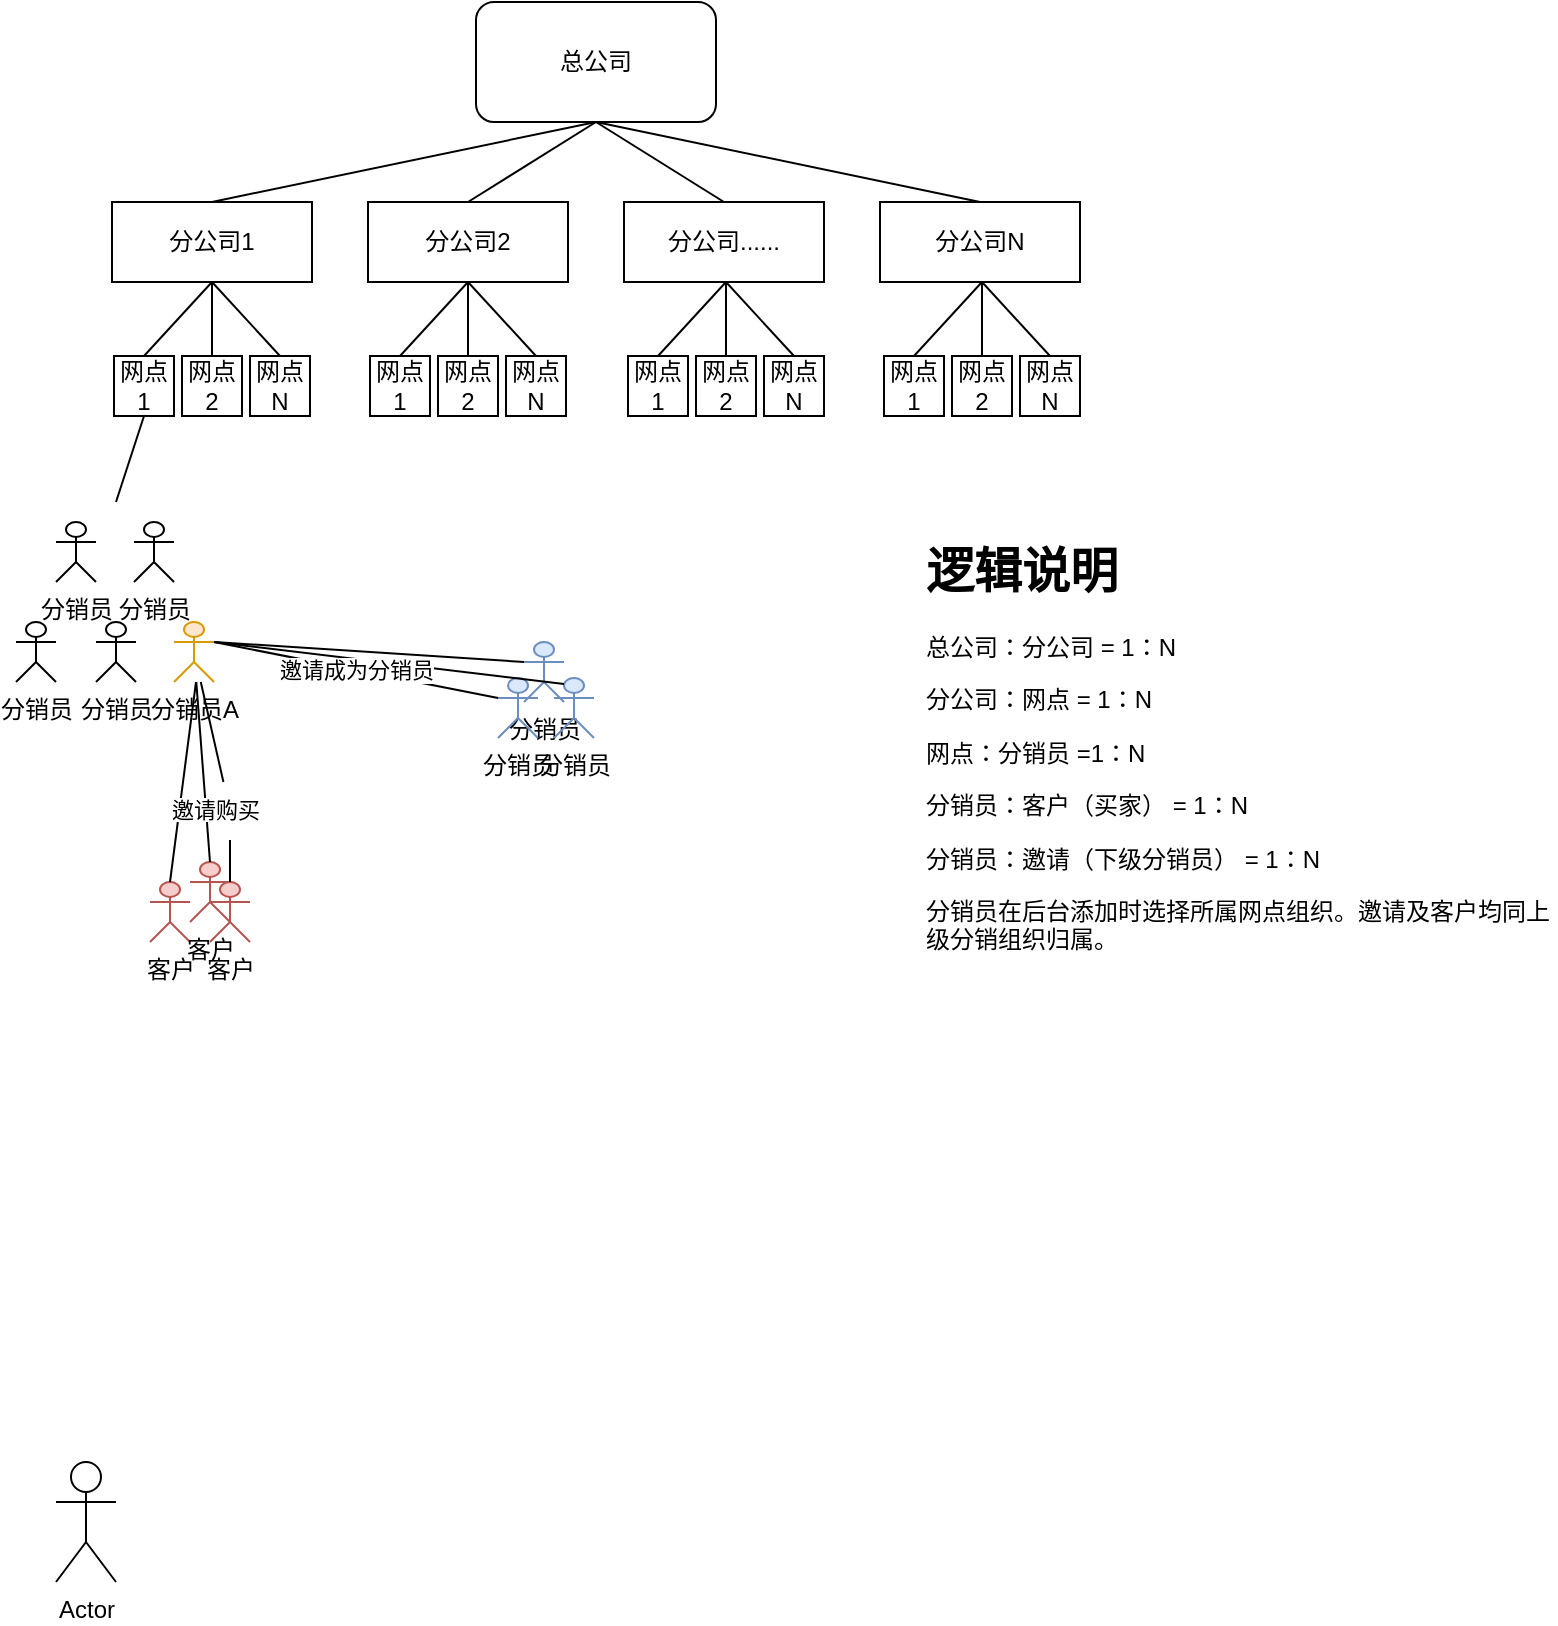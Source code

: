 <mxfile version="20.5.3" type="github"><diagram id="pkYBkeVVrSvAyAmOSQ26" name="第 1 页"><mxGraphModel dx="1136" dy="768" grid="1" gridSize="10" guides="1" tooltips="1" connect="1" arrows="1" fold="1" page="1" pageScale="1" pageWidth="827" pageHeight="1169" math="0" shadow="0"><root><mxCell id="0"/><mxCell id="1" parent="0"/><mxCell id="jdp--2hlGeFdd8YDKLfQ-1" value="总公司" style="rounded=1;whiteSpace=wrap;html=1;" vertex="1" parent="1"><mxGeometry x="260" y="60" width="120" height="60" as="geometry"/></mxCell><mxCell id="jdp--2hlGeFdd8YDKLfQ-2" value="分公司1" style="rounded=0;whiteSpace=wrap;html=1;" vertex="1" parent="1"><mxGeometry x="78" y="160" width="100" height="40" as="geometry"/></mxCell><mxCell id="jdp--2hlGeFdd8YDKLfQ-3" value="分公司2" style="rounded=0;whiteSpace=wrap;html=1;" vertex="1" parent="1"><mxGeometry x="206" y="160" width="100" height="40" as="geometry"/></mxCell><mxCell id="jdp--2hlGeFdd8YDKLfQ-4" value="分公司......" style="rounded=0;whiteSpace=wrap;html=1;" vertex="1" parent="1"><mxGeometry x="334" y="160" width="100" height="40" as="geometry"/></mxCell><mxCell id="jdp--2hlGeFdd8YDKLfQ-5" value="分公司N" style="rounded=0;whiteSpace=wrap;html=1;" vertex="1" parent="1"><mxGeometry x="462" y="160" width="100" height="40" as="geometry"/></mxCell><mxCell id="jdp--2hlGeFdd8YDKLfQ-9" value="网点1" style="rounded=0;whiteSpace=wrap;html=1;" vertex="1" parent="1"><mxGeometry x="79" y="237" width="30" height="30" as="geometry"/></mxCell><mxCell id="jdp--2hlGeFdd8YDKLfQ-10" value="网点2" style="rounded=0;whiteSpace=wrap;html=1;" vertex="1" parent="1"><mxGeometry x="113" y="237" width="30" height="30" as="geometry"/></mxCell><mxCell id="jdp--2hlGeFdd8YDKLfQ-11" value="网点N" style="rounded=0;whiteSpace=wrap;html=1;" vertex="1" parent="1"><mxGeometry x="147" y="237" width="30" height="30" as="geometry"/></mxCell><mxCell id="jdp--2hlGeFdd8YDKLfQ-13" value="" style="endArrow=none;html=1;rounded=0;exitX=0.5;exitY=0;exitDx=0;exitDy=0;entryX=0.5;entryY=1;entryDx=0;entryDy=0;" edge="1" parent="1" source="jdp--2hlGeFdd8YDKLfQ-2" target="jdp--2hlGeFdd8YDKLfQ-1"><mxGeometry width="50" height="50" relative="1" as="geometry"><mxPoint x="160" y="170" as="sourcePoint"/><mxPoint x="210" y="120" as="targetPoint"/></mxGeometry></mxCell><mxCell id="jdp--2hlGeFdd8YDKLfQ-14" value="" style="endArrow=none;html=1;rounded=0;exitX=0.5;exitY=0;exitDx=0;exitDy=0;entryX=0.5;entryY=1;entryDx=0;entryDy=0;" edge="1" parent="1" source="jdp--2hlGeFdd8YDKLfQ-3" target="jdp--2hlGeFdd8YDKLfQ-1"><mxGeometry width="50" height="50" relative="1" as="geometry"><mxPoint x="138" y="170" as="sourcePoint"/><mxPoint x="330" y="130" as="targetPoint"/></mxGeometry></mxCell><mxCell id="jdp--2hlGeFdd8YDKLfQ-15" value="" style="endArrow=none;html=1;rounded=0;exitX=0.5;exitY=0;exitDx=0;exitDy=0;entryX=0.5;entryY=1;entryDx=0;entryDy=0;" edge="1" parent="1" source="jdp--2hlGeFdd8YDKLfQ-4" target="jdp--2hlGeFdd8YDKLfQ-1"><mxGeometry width="50" height="50" relative="1" as="geometry"><mxPoint x="266" y="170" as="sourcePoint"/><mxPoint x="330" y="130" as="targetPoint"/></mxGeometry></mxCell><mxCell id="jdp--2hlGeFdd8YDKLfQ-16" value="" style="endArrow=none;html=1;rounded=0;exitX=0.5;exitY=0;exitDx=0;exitDy=0;entryX=0.5;entryY=1;entryDx=0;entryDy=0;" edge="1" parent="1" source="jdp--2hlGeFdd8YDKLfQ-5" target="jdp--2hlGeFdd8YDKLfQ-1"><mxGeometry width="50" height="50" relative="1" as="geometry"><mxPoint x="394" y="170" as="sourcePoint"/><mxPoint x="330" y="130" as="targetPoint"/></mxGeometry></mxCell><mxCell id="jdp--2hlGeFdd8YDKLfQ-17" value="" style="endArrow=none;html=1;rounded=0;entryX=0.5;entryY=1;entryDx=0;entryDy=0;exitX=0.5;exitY=0;exitDx=0;exitDy=0;" edge="1" parent="1" source="jdp--2hlGeFdd8YDKLfQ-9" target="jdp--2hlGeFdd8YDKLfQ-2"><mxGeometry width="50" height="50" relative="1" as="geometry"><mxPoint x="80" y="260" as="sourcePoint"/><mxPoint x="130" y="210" as="targetPoint"/></mxGeometry></mxCell><mxCell id="jdp--2hlGeFdd8YDKLfQ-18" value="" style="endArrow=none;html=1;rounded=0;entryX=0.5;entryY=1;entryDx=0;entryDy=0;exitX=0.5;exitY=0;exitDx=0;exitDy=0;" edge="1" parent="1" source="jdp--2hlGeFdd8YDKLfQ-10" target="jdp--2hlGeFdd8YDKLfQ-2"><mxGeometry width="50" height="50" relative="1" as="geometry"><mxPoint x="53" y="270" as="sourcePoint"/><mxPoint x="138" y="210" as="targetPoint"/></mxGeometry></mxCell><mxCell id="jdp--2hlGeFdd8YDKLfQ-19" value="" style="endArrow=none;html=1;rounded=0;entryX=0.5;entryY=1;entryDx=0;entryDy=0;exitX=0.5;exitY=0;exitDx=0;exitDy=0;" edge="1" parent="1" source="jdp--2hlGeFdd8YDKLfQ-11" target="jdp--2hlGeFdd8YDKLfQ-2"><mxGeometry width="50" height="50" relative="1" as="geometry"><mxPoint x="109" y="270" as="sourcePoint"/><mxPoint x="138" y="210" as="targetPoint"/></mxGeometry></mxCell><mxCell id="jdp--2hlGeFdd8YDKLfQ-32" value="网点1" style="rounded=0;whiteSpace=wrap;html=1;" vertex="1" parent="1"><mxGeometry x="207" y="237" width="30" height="30" as="geometry"/></mxCell><mxCell id="jdp--2hlGeFdd8YDKLfQ-33" value="网点2" style="rounded=0;whiteSpace=wrap;html=1;" vertex="1" parent="1"><mxGeometry x="241" y="237" width="30" height="30" as="geometry"/></mxCell><mxCell id="jdp--2hlGeFdd8YDKLfQ-34" value="网点N" style="rounded=0;whiteSpace=wrap;html=1;" vertex="1" parent="1"><mxGeometry x="275" y="237" width="30" height="30" as="geometry"/></mxCell><mxCell id="jdp--2hlGeFdd8YDKLfQ-35" value="" style="endArrow=none;html=1;rounded=0;entryX=0.5;entryY=1;entryDx=0;entryDy=0;exitX=0.5;exitY=0;exitDx=0;exitDy=0;" edge="1" source="jdp--2hlGeFdd8YDKLfQ-32" parent="1"><mxGeometry width="50" height="50" relative="1" as="geometry"><mxPoint x="208" y="260" as="sourcePoint"/><mxPoint x="256" y="200" as="targetPoint"/></mxGeometry></mxCell><mxCell id="jdp--2hlGeFdd8YDKLfQ-36" value="" style="endArrow=none;html=1;rounded=0;entryX=0.5;entryY=1;entryDx=0;entryDy=0;exitX=0.5;exitY=0;exitDx=0;exitDy=0;" edge="1" source="jdp--2hlGeFdd8YDKLfQ-33" parent="1"><mxGeometry width="50" height="50" relative="1" as="geometry"><mxPoint x="181" y="270" as="sourcePoint"/><mxPoint x="256" y="200" as="targetPoint"/></mxGeometry></mxCell><mxCell id="jdp--2hlGeFdd8YDKLfQ-37" value="" style="endArrow=none;html=1;rounded=0;entryX=0.5;entryY=1;entryDx=0;entryDy=0;exitX=0.5;exitY=0;exitDx=0;exitDy=0;" edge="1" source="jdp--2hlGeFdd8YDKLfQ-34" parent="1"><mxGeometry width="50" height="50" relative="1" as="geometry"><mxPoint x="237" y="270" as="sourcePoint"/><mxPoint x="256" y="200" as="targetPoint"/></mxGeometry></mxCell><mxCell id="jdp--2hlGeFdd8YDKLfQ-38" value="网点1" style="rounded=0;whiteSpace=wrap;html=1;" vertex="1" parent="1"><mxGeometry x="336" y="237" width="30" height="30" as="geometry"/></mxCell><mxCell id="jdp--2hlGeFdd8YDKLfQ-39" value="网点2" style="rounded=0;whiteSpace=wrap;html=1;" vertex="1" parent="1"><mxGeometry x="370" y="237" width="30" height="30" as="geometry"/></mxCell><mxCell id="jdp--2hlGeFdd8YDKLfQ-40" value="网点N" style="rounded=0;whiteSpace=wrap;html=1;" vertex="1" parent="1"><mxGeometry x="404" y="237" width="30" height="30" as="geometry"/></mxCell><mxCell id="jdp--2hlGeFdd8YDKLfQ-41" value="" style="endArrow=none;html=1;rounded=0;entryX=0.5;entryY=1;entryDx=0;entryDy=0;exitX=0.5;exitY=0;exitDx=0;exitDy=0;" edge="1" source="jdp--2hlGeFdd8YDKLfQ-38" parent="1"><mxGeometry width="50" height="50" relative="1" as="geometry"><mxPoint x="337" y="260" as="sourcePoint"/><mxPoint x="385" y="200" as="targetPoint"/></mxGeometry></mxCell><mxCell id="jdp--2hlGeFdd8YDKLfQ-42" value="" style="endArrow=none;html=1;rounded=0;entryX=0.5;entryY=1;entryDx=0;entryDy=0;exitX=0.5;exitY=0;exitDx=0;exitDy=0;" edge="1" source="jdp--2hlGeFdd8YDKLfQ-39" parent="1"><mxGeometry width="50" height="50" relative="1" as="geometry"><mxPoint x="310" y="270" as="sourcePoint"/><mxPoint x="385" y="200" as="targetPoint"/></mxGeometry></mxCell><mxCell id="jdp--2hlGeFdd8YDKLfQ-43" value="" style="endArrow=none;html=1;rounded=0;entryX=0.5;entryY=1;entryDx=0;entryDy=0;exitX=0.5;exitY=0;exitDx=0;exitDy=0;" edge="1" source="jdp--2hlGeFdd8YDKLfQ-40" parent="1"><mxGeometry width="50" height="50" relative="1" as="geometry"><mxPoint x="366" y="270" as="sourcePoint"/><mxPoint x="385" y="200" as="targetPoint"/></mxGeometry></mxCell><mxCell id="jdp--2hlGeFdd8YDKLfQ-44" value="网点1" style="rounded=0;whiteSpace=wrap;html=1;" vertex="1" parent="1"><mxGeometry x="464" y="237" width="30" height="30" as="geometry"/></mxCell><mxCell id="jdp--2hlGeFdd8YDKLfQ-45" value="网点2" style="rounded=0;whiteSpace=wrap;html=1;" vertex="1" parent="1"><mxGeometry x="498" y="237" width="30" height="30" as="geometry"/></mxCell><mxCell id="jdp--2hlGeFdd8YDKLfQ-46" value="网点N" style="rounded=0;whiteSpace=wrap;html=1;" vertex="1" parent="1"><mxGeometry x="532" y="237" width="30" height="30" as="geometry"/></mxCell><mxCell id="jdp--2hlGeFdd8YDKLfQ-47" value="" style="endArrow=none;html=1;rounded=0;entryX=0.5;entryY=1;entryDx=0;entryDy=0;exitX=0.5;exitY=0;exitDx=0;exitDy=0;" edge="1" source="jdp--2hlGeFdd8YDKLfQ-44" parent="1"><mxGeometry width="50" height="50" relative="1" as="geometry"><mxPoint x="465" y="260" as="sourcePoint"/><mxPoint x="513" y="200" as="targetPoint"/></mxGeometry></mxCell><mxCell id="jdp--2hlGeFdd8YDKLfQ-48" value="" style="endArrow=none;html=1;rounded=0;entryX=0.5;entryY=1;entryDx=0;entryDy=0;exitX=0.5;exitY=0;exitDx=0;exitDy=0;" edge="1" source="jdp--2hlGeFdd8YDKLfQ-45" parent="1"><mxGeometry width="50" height="50" relative="1" as="geometry"><mxPoint x="438" y="270" as="sourcePoint"/><mxPoint x="513" y="200" as="targetPoint"/></mxGeometry></mxCell><mxCell id="jdp--2hlGeFdd8YDKLfQ-49" value="" style="endArrow=none;html=1;rounded=0;entryX=0.5;entryY=1;entryDx=0;entryDy=0;exitX=0.5;exitY=0;exitDx=0;exitDy=0;" edge="1" source="jdp--2hlGeFdd8YDKLfQ-46" parent="1"><mxGeometry width="50" height="50" relative="1" as="geometry"><mxPoint x="494" y="270" as="sourcePoint"/><mxPoint x="513" y="200" as="targetPoint"/></mxGeometry></mxCell><mxCell id="jdp--2hlGeFdd8YDKLfQ-50" value="分销员" style="shape=umlActor;verticalLabelPosition=bottom;verticalAlign=top;html=1;outlineConnect=0;" vertex="1" parent="1"><mxGeometry x="30" y="370" width="20" height="30" as="geometry"/></mxCell><mxCell id="jdp--2hlGeFdd8YDKLfQ-51" value="Actor" style="shape=umlActor;verticalLabelPosition=bottom;verticalAlign=top;html=1;outlineConnect=0;" vertex="1" parent="1"><mxGeometry x="50" y="790" width="30" height="60" as="geometry"/></mxCell><mxCell id="jdp--2hlGeFdd8YDKLfQ-58" value="分销员" style="shape=umlActor;verticalLabelPosition=bottom;verticalAlign=top;html=1;outlineConnect=0;" vertex="1" parent="1"><mxGeometry x="70" y="370" width="20" height="30" as="geometry"/></mxCell><mxCell id="jdp--2hlGeFdd8YDKLfQ-59" value="分销员A" style="shape=umlActor;verticalLabelPosition=bottom;verticalAlign=top;html=1;outlineConnect=0;fillColor=#ffe6cc;strokeColor=#d79b00;" vertex="1" parent="1"><mxGeometry x="109" y="370" width="20" height="30" as="geometry"/></mxCell><mxCell id="jdp--2hlGeFdd8YDKLfQ-60" value="分销员" style="shape=umlActor;verticalLabelPosition=bottom;verticalAlign=top;html=1;outlineConnect=0;" vertex="1" parent="1"><mxGeometry x="50" y="320" width="20" height="30" as="geometry"/></mxCell><mxCell id="jdp--2hlGeFdd8YDKLfQ-61" value="分销员" style="shape=umlActor;verticalLabelPosition=bottom;verticalAlign=top;html=1;outlineConnect=0;" vertex="1" parent="1"><mxGeometry x="89" y="320" width="20" height="30" as="geometry"/></mxCell><mxCell id="jdp--2hlGeFdd8YDKLfQ-62" value="" style="endArrow=none;html=1;rounded=0;entryX=0.5;entryY=1;entryDx=0;entryDy=0;" edge="1" parent="1" target="jdp--2hlGeFdd8YDKLfQ-9"><mxGeometry width="50" height="50" relative="1" as="geometry"><mxPoint x="80" y="310" as="sourcePoint"/><mxPoint x="140" y="270" as="targetPoint"/></mxGeometry></mxCell><mxCell id="jdp--2hlGeFdd8YDKLfQ-64" value="" style="endArrow=none;html=1;rounded=0;entryX=1;entryY=0.333;entryDx=0;entryDy=0;entryPerimeter=0;exitX=0;exitY=0.333;exitDx=0;exitDy=0;exitPerimeter=0;" edge="1" parent="1" source="jdp--2hlGeFdd8YDKLfQ-66" target="jdp--2hlGeFdd8YDKLfQ-59"><mxGeometry width="50" height="50" relative="1" as="geometry"><mxPoint x="180" y="480" as="sourcePoint"/><mxPoint x="120" y="430" as="targetPoint"/></mxGeometry></mxCell><mxCell id="jdp--2hlGeFdd8YDKLfQ-65" value="客户" style="shape=umlActor;verticalLabelPosition=bottom;verticalAlign=top;html=1;outlineConnect=0;fillColor=#f8cecc;strokeColor=#b85450;" vertex="1" parent="1"><mxGeometry x="97" y="500" width="20" height="30" as="geometry"/></mxCell><mxCell id="jdp--2hlGeFdd8YDKLfQ-66" value="分销员" style="shape=umlActor;verticalLabelPosition=bottom;verticalAlign=top;html=1;outlineConnect=0;fillColor=#dae8fc;strokeColor=#6c8ebf;" vertex="1" parent="1"><mxGeometry x="284" y="380" width="20" height="30" as="geometry"/></mxCell><mxCell id="jdp--2hlGeFdd8YDKLfQ-80" value="&lt;h1&gt;逻辑说明&lt;/h1&gt;&lt;p&gt;总公司：分公司 = 1：N&lt;/p&gt;&lt;p&gt;分公司：网点 = 1：N&lt;br&gt;&lt;/p&gt;&lt;p&gt;网点：分销员 =1：N&lt;/p&gt;&lt;p&gt;分销员：客户（买家） = 1：N&lt;/p&gt;&lt;p&gt;分销员：邀请（下级分销员） = 1：N&lt;/p&gt;&lt;p&gt;分销员在后台添加时选择所属网点组织。邀请及客户均同上级分销组织归属。&lt;/p&gt;&lt;p&gt;&lt;br&gt;&lt;/p&gt;&lt;p&gt;&lt;br&gt;&lt;/p&gt;&lt;p&gt;&lt;br&gt;&lt;/p&gt;" style="text;html=1;strokeColor=none;fillColor=none;spacing=5;spacingTop=-20;whiteSpace=wrap;overflow=hidden;rounded=0;" vertex="1" parent="1"><mxGeometry x="480" y="325" width="320" height="295" as="geometry"/></mxCell><mxCell id="jdp--2hlGeFdd8YDKLfQ-81" value="客户" style="shape=umlActor;verticalLabelPosition=bottom;verticalAlign=top;html=1;outlineConnect=0;fillColor=#f8cecc;strokeColor=#b85450;" vertex="1" parent="1"><mxGeometry x="117" y="490" width="20" height="30" as="geometry"/></mxCell><mxCell id="jdp--2hlGeFdd8YDKLfQ-82" value="客户" style="shape=umlActor;verticalLabelPosition=bottom;verticalAlign=top;html=1;outlineConnect=0;fillColor=#f8cecc;strokeColor=#b85450;" vertex="1" parent="1"><mxGeometry x="127" y="500" width="20" height="30" as="geometry"/></mxCell><mxCell id="jdp--2hlGeFdd8YDKLfQ-84" value="分销员" style="shape=umlActor;verticalLabelPosition=bottom;verticalAlign=top;html=1;outlineConnect=0;fillColor=#dae8fc;strokeColor=#6c8ebf;" vertex="1" parent="1"><mxGeometry x="299" y="398" width="20" height="30" as="geometry"/></mxCell><mxCell id="jdp--2hlGeFdd8YDKLfQ-85" value="分销员" style="shape=umlActor;verticalLabelPosition=bottom;verticalAlign=top;html=1;outlineConnect=0;fillColor=#dae8fc;strokeColor=#6c8ebf;" vertex="1" parent="1"><mxGeometry x="271" y="398" width="20" height="30" as="geometry"/></mxCell><mxCell id="jdp--2hlGeFdd8YDKLfQ-89" value="" style="endArrow=none;html=1;rounded=0;exitX=0.5;exitY=0;exitDx=0;exitDy=0;exitPerimeter=0;" edge="1" parent="1" source="jdp--2hlGeFdd8YDKLfQ-65"><mxGeometry width="50" height="50" relative="1" as="geometry"><mxPoint x="100" y="490" as="sourcePoint"/><mxPoint x="120" y="400" as="targetPoint"/></mxGeometry></mxCell><mxCell id="jdp--2hlGeFdd8YDKLfQ-90" value="" style="endArrow=none;html=1;rounded=0;exitX=0.5;exitY=0;exitDx=0;exitDy=0;exitPerimeter=0;" edge="1" parent="1" source="jdp--2hlGeFdd8YDKLfQ-81" target="jdp--2hlGeFdd8YDKLfQ-59"><mxGeometry width="50" height="50" relative="1" as="geometry"><mxPoint x="117" y="510" as="sourcePoint"/><mxPoint x="127.435" y="410" as="targetPoint"/></mxGeometry></mxCell><mxCell id="jdp--2hlGeFdd8YDKLfQ-91" value="" style="endArrow=none;html=1;rounded=0;startArrow=none;" edge="1" parent="1" source="jdp--2hlGeFdd8YDKLfQ-92" target="jdp--2hlGeFdd8YDKLfQ-59"><mxGeometry width="50" height="50" relative="1" as="geometry"><mxPoint x="137" y="500" as="sourcePoint"/><mxPoint x="130.143" y="410" as="targetPoint"/></mxGeometry></mxCell><mxCell id="jdp--2hlGeFdd8YDKLfQ-92" value="&lt;span style=&quot;color: rgb(0, 0, 0); font-family: Helvetica; font-size: 11px; font-style: normal; font-variant-ligatures: normal; font-variant-caps: normal; font-weight: 400; letter-spacing: normal; orphans: 2; text-align: center; text-indent: 0px; text-transform: none; widows: 2; word-spacing: 0px; -webkit-text-stroke-width: 0px; background-color: rgb(255, 255, 255); text-decoration-thickness: initial; text-decoration-style: initial; text-decoration-color: initial; float: none; display: inline !important;&quot;&gt;邀请购买&lt;/span&gt;" style="text;whiteSpace=wrap;html=1;" vertex="1" parent="1"><mxGeometry x="105.5" y="450" width="63" height="29" as="geometry"/></mxCell><mxCell id="jdp--2hlGeFdd8YDKLfQ-93" value="" style="endArrow=none;html=1;rounded=0;" edge="1" parent="1" target="jdp--2hlGeFdd8YDKLfQ-92"><mxGeometry width="50" height="50" relative="1" as="geometry"><mxPoint x="137" y="500" as="sourcePoint"/><mxPoint x="121.348" y="400" as="targetPoint"/></mxGeometry></mxCell><mxCell id="jdp--2hlGeFdd8YDKLfQ-96" value="" style="endArrow=none;html=1;rounded=0;entryX=1;entryY=0.333;entryDx=0;entryDy=0;entryPerimeter=0;exitX=0.25;exitY=0.1;exitDx=0;exitDy=0;exitPerimeter=0;" edge="1" parent="1" source="jdp--2hlGeFdd8YDKLfQ-84" target="jdp--2hlGeFdd8YDKLfQ-59"><mxGeometry width="50" height="50" relative="1" as="geometry"><mxPoint x="289" y="387" as="sourcePoint"/><mxPoint x="139" y="390" as="targetPoint"/></mxGeometry></mxCell><mxCell id="jdp--2hlGeFdd8YDKLfQ-97" value="邀请成为分销员" style="endArrow=none;html=1;rounded=0;entryX=1;entryY=0.333;entryDx=0;entryDy=0;entryPerimeter=0;exitX=0;exitY=0.333;exitDx=0;exitDy=0;exitPerimeter=0;" edge="1" parent="1" source="jdp--2hlGeFdd8YDKLfQ-85" target="jdp--2hlGeFdd8YDKLfQ-59"><mxGeometry width="50" height="50" relative="1" as="geometry"><mxPoint x="314" y="433" as="sourcePoint"/><mxPoint x="139" y="390" as="targetPoint"/></mxGeometry></mxCell></root></mxGraphModel></diagram></mxfile>